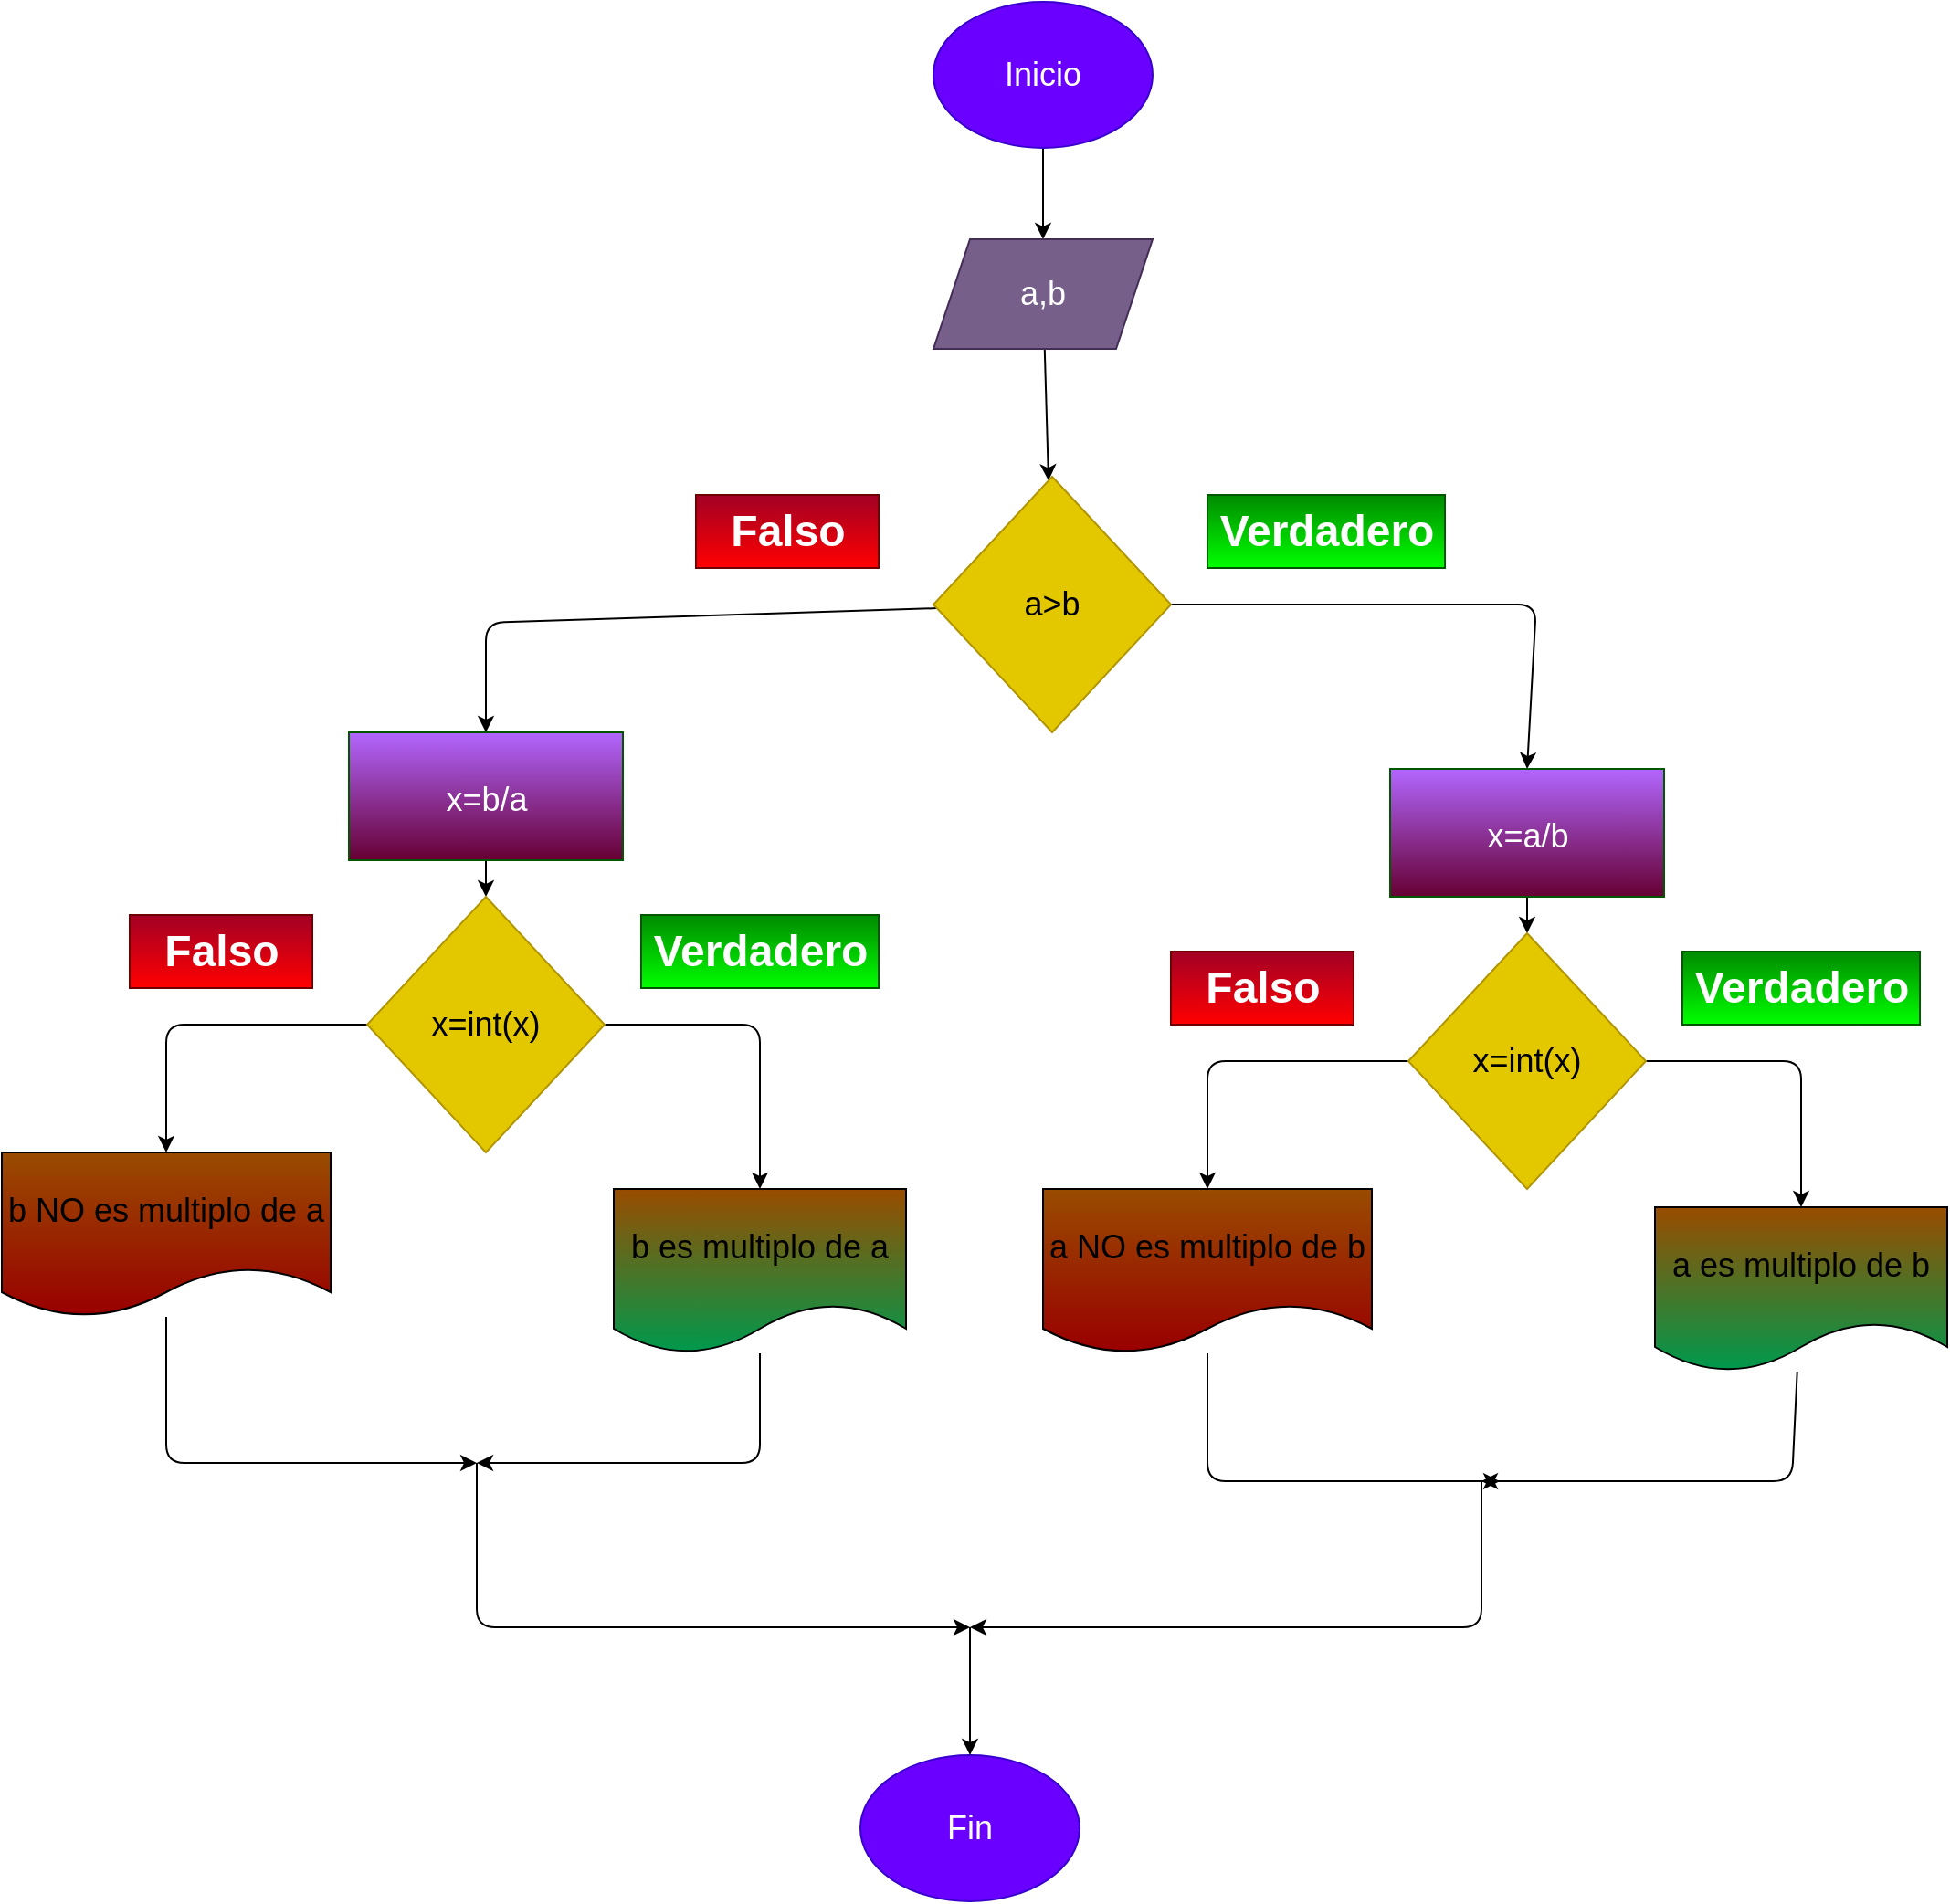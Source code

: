 <mxfile>
    <diagram id="pAi_KdXQo00Ve_mjZ8XZ" name="Página-1">
        <mxGraphModel dx="1593" dy="437" grid="1" gridSize="10" guides="1" tooltips="1" connect="1" arrows="1" fold="1" page="1" pageScale="1" pageWidth="827" pageHeight="1169" math="0" shadow="0">
            <root>
                <mxCell id="0"/>
                <mxCell id="1" parent="0"/>
                <mxCell id="4" value="" style="edgeStyle=none;html=1;fontSize=18;" parent="1" source="2" target="3" edge="1">
                    <mxGeometry relative="1" as="geometry"/>
                </mxCell>
                <mxCell id="2" value="&lt;font style=&quot;font-size: 18px&quot;&gt;Inicio&lt;/font&gt;" style="ellipse;whiteSpace=wrap;html=1;fillColor=#6a00ff;fontColor=#ffffff;strokeColor=#3700CC;" parent="1" vertex="1">
                    <mxGeometry x="250" y="80" width="120" height="80" as="geometry"/>
                </mxCell>
                <mxCell id="6" style="edgeStyle=none;html=1;fontSize=18;" parent="1" source="3" target="5" edge="1">
                    <mxGeometry relative="1" as="geometry"/>
                </mxCell>
                <mxCell id="3" value="&lt;font style=&quot;font-size: 18px&quot;&gt;a,b&lt;/font&gt;" style="shape=parallelogram;perimeter=parallelogramPerimeter;whiteSpace=wrap;html=1;fixedSize=1;fillColor=#76608a;fontColor=#ffffff;strokeColor=#432D57;" parent="1" vertex="1">
                    <mxGeometry x="250" y="210" width="120" height="60" as="geometry"/>
                </mxCell>
                <mxCell id="28" style="edgeStyle=none;html=1;entryX=0.5;entryY=0;entryDx=0;entryDy=0;" edge="1" parent="1" source="5" target="26">
                    <mxGeometry relative="1" as="geometry">
                        <Array as="points">
                            <mxPoint x="580" y="410"/>
                        </Array>
                    </mxGeometry>
                </mxCell>
                <mxCell id="46" style="edgeStyle=none;html=1;fontSize=18;entryX=0.5;entryY=0;entryDx=0;entryDy=0;" edge="1" parent="1" source="5" target="39">
                    <mxGeometry relative="1" as="geometry">
                        <Array as="points">
                            <mxPoint x="5" y="420"/>
                        </Array>
                    </mxGeometry>
                </mxCell>
                <mxCell id="5" value="a&amp;gt;b" style="rhombus;whiteSpace=wrap;html=1;fontSize=18;fillColor=#e3c800;fontColor=#000000;strokeColor=#B09500;" parent="1" vertex="1">
                    <mxGeometry x="250" y="340" width="130" height="140" as="geometry"/>
                </mxCell>
                <mxCell id="49" style="edgeStyle=none;html=1;fontSize=18;" edge="1" parent="1" source="15">
                    <mxGeometry relative="1" as="geometry">
                        <mxPoint x="550" y="890" as="targetPoint"/>
                        <Array as="points">
                            <mxPoint x="720" y="890"/>
                        </Array>
                    </mxGeometry>
                </mxCell>
                <mxCell id="15" value="a es multiplo de b" style="shape=document;whiteSpace=wrap;html=1;boundedLbl=1;fontSize=18;gradientColor=#00994D;fillColor=#994C00;" parent="1" vertex="1">
                    <mxGeometry x="645" y="740" width="160" height="90" as="geometry"/>
                </mxCell>
                <mxCell id="16" value="Falso" style="text;strokeColor=#6F0000;fillColor=#a20025;html=1;fontSize=24;fontStyle=1;verticalAlign=middle;align=center;fontColor=#ffffff;gradientColor=#FF0000;" parent="1" vertex="1">
                    <mxGeometry x="120" y="350" width="100" height="40" as="geometry"/>
                </mxCell>
                <mxCell id="17" value="Verdadero" style="text;strokeColor=#005700;fillColor=#008a00;html=1;fontSize=24;fontStyle=1;verticalAlign=middle;align=center;fontColor=#ffffff;gradientColor=#00FF00;" parent="1" vertex="1">
                    <mxGeometry x="400" y="350" width="130" height="40" as="geometry"/>
                </mxCell>
                <mxCell id="23" value="Fin" style="ellipse;whiteSpace=wrap;html=1;fontSize=18;fillColor=#6a00ff;fontColor=#ffffff;strokeColor=#3700CC;" parent="1" vertex="1">
                    <mxGeometry x="210" y="1040" width="120" height="80" as="geometry"/>
                </mxCell>
                <mxCell id="34" style="edgeStyle=none;html=1;fontSize=18;" edge="1" parent="1" source="26" target="30">
                    <mxGeometry relative="1" as="geometry"/>
                </mxCell>
                <mxCell id="26" value="&lt;span style=&quot;font-size: 18px ; font-weight: 400&quot;&gt;x=a/b&lt;/span&gt;" style="text;strokeColor=#005700;fillColor=#B266FF;html=1;fontSize=24;fontStyle=1;verticalAlign=middle;align=center;fontColor=#ffffff;gradientColor=#660033;" vertex="1" parent="1">
                    <mxGeometry x="500" y="500" width="150" height="70" as="geometry"/>
                </mxCell>
                <mxCell id="29" style="edgeStyle=none;html=1;" edge="1" parent="1" source="30" target="15">
                    <mxGeometry relative="1" as="geometry">
                        <Array as="points">
                            <mxPoint x="725" y="660"/>
                        </Array>
                        <mxPoint x="725" y="750" as="targetPoint"/>
                    </mxGeometry>
                </mxCell>
                <mxCell id="36" style="edgeStyle=none;html=1;entryX=0.5;entryY=0;entryDx=0;entryDy=0;fontSize=18;" edge="1" parent="1" source="30" target="35">
                    <mxGeometry relative="1" as="geometry">
                        <Array as="points">
                            <mxPoint x="400" y="660"/>
                        </Array>
                    </mxGeometry>
                </mxCell>
                <mxCell id="30" value="x=int(x)" style="rhombus;whiteSpace=wrap;html=1;fontSize=18;fillColor=#e3c800;fontColor=#000000;strokeColor=#B09500;" vertex="1" parent="1">
                    <mxGeometry x="510" y="590" width="130" height="140" as="geometry"/>
                </mxCell>
                <mxCell id="31" value="Falso" style="text;strokeColor=#6F0000;fillColor=#a20025;html=1;fontSize=24;fontStyle=1;verticalAlign=middle;align=center;fontColor=#ffffff;gradientColor=#FF0000;" vertex="1" parent="1">
                    <mxGeometry x="380" y="600" width="100" height="40" as="geometry"/>
                </mxCell>
                <mxCell id="32" value="Verdadero" style="text;strokeColor=#005700;fillColor=#008a00;html=1;fontSize=24;fontStyle=1;verticalAlign=middle;align=center;fontColor=#ffffff;gradientColor=#00FF00;" vertex="1" parent="1">
                    <mxGeometry x="660" y="600" width="130" height="40" as="geometry"/>
                </mxCell>
                <mxCell id="50" style="edgeStyle=none;html=1;fontSize=18;" edge="1" parent="1" source="35">
                    <mxGeometry relative="1" as="geometry">
                        <mxPoint x="560" y="890" as="targetPoint"/>
                        <Array as="points">
                            <mxPoint x="400" y="890"/>
                        </Array>
                    </mxGeometry>
                </mxCell>
                <mxCell id="35" value="a NO es multiplo de b" style="shape=document;whiteSpace=wrap;html=1;boundedLbl=1;fontSize=18;gradientColor=#990000;fillColor=#994C00;" vertex="1" parent="1">
                    <mxGeometry x="310" y="730" width="180" height="90" as="geometry"/>
                </mxCell>
                <mxCell id="47" style="edgeStyle=none;html=1;fontSize=18;" edge="1" parent="1" source="37">
                    <mxGeometry relative="1" as="geometry">
                        <mxPoint y="880" as="targetPoint"/>
                        <Array as="points">
                            <mxPoint x="155" y="880"/>
                        </Array>
                    </mxGeometry>
                </mxCell>
                <mxCell id="37" value="b es multiplo de a" style="shape=document;whiteSpace=wrap;html=1;boundedLbl=1;fontSize=18;gradientColor=#00994D;fillColor=#994C00;" vertex="1" parent="1">
                    <mxGeometry x="75" y="730" width="160" height="90" as="geometry"/>
                </mxCell>
                <mxCell id="38" style="edgeStyle=none;html=1;fontSize=18;" edge="1" parent="1" source="39" target="42">
                    <mxGeometry relative="1" as="geometry"/>
                </mxCell>
                <mxCell id="39" value="&lt;span style=&quot;font-size: 18px ; font-weight: 400&quot;&gt;x=b/a&lt;/span&gt;" style="text;strokeColor=#005700;fillColor=#B266FF;html=1;fontSize=24;fontStyle=1;verticalAlign=middle;align=center;fontColor=#ffffff;gradientColor=#660033;" vertex="1" parent="1">
                    <mxGeometry x="-70" y="480" width="150" height="70" as="geometry"/>
                </mxCell>
                <mxCell id="40" style="edgeStyle=none;html=1;" edge="1" parent="1" source="42" target="37">
                    <mxGeometry relative="1" as="geometry">
                        <Array as="points">
                            <mxPoint x="155" y="640"/>
                        </Array>
                        <mxPoint x="155" y="730" as="targetPoint"/>
                    </mxGeometry>
                </mxCell>
                <mxCell id="41" style="edgeStyle=none;html=1;entryX=0.5;entryY=0;entryDx=0;entryDy=0;fontSize=18;" edge="1" parent="1" source="42" target="45">
                    <mxGeometry relative="1" as="geometry">
                        <Array as="points">
                            <mxPoint x="-170" y="640"/>
                        </Array>
                    </mxGeometry>
                </mxCell>
                <mxCell id="42" value="x=int(x)" style="rhombus;whiteSpace=wrap;html=1;fontSize=18;fillColor=#e3c800;fontColor=#000000;strokeColor=#B09500;" vertex="1" parent="1">
                    <mxGeometry x="-60" y="570" width="130" height="140" as="geometry"/>
                </mxCell>
                <mxCell id="43" value="Falso" style="text;strokeColor=#6F0000;fillColor=#a20025;html=1;fontSize=24;fontStyle=1;verticalAlign=middle;align=center;fontColor=#ffffff;gradientColor=#FF0000;" vertex="1" parent="1">
                    <mxGeometry x="-190" y="580" width="100" height="40" as="geometry"/>
                </mxCell>
                <mxCell id="44" value="Verdadero" style="text;strokeColor=#005700;fillColor=#008a00;html=1;fontSize=24;fontStyle=1;verticalAlign=middle;align=center;fontColor=#ffffff;gradientColor=#00FF00;" vertex="1" parent="1">
                    <mxGeometry x="90" y="580" width="130" height="40" as="geometry"/>
                </mxCell>
                <mxCell id="48" style="edgeStyle=none;html=1;fontSize=18;" edge="1" parent="1" source="45">
                    <mxGeometry relative="1" as="geometry">
                        <mxPoint y="880" as="targetPoint"/>
                        <Array as="points">
                            <mxPoint x="-170" y="880"/>
                        </Array>
                    </mxGeometry>
                </mxCell>
                <mxCell id="45" value="b NO es multiplo de a" style="shape=document;whiteSpace=wrap;html=1;boundedLbl=1;fontSize=18;gradientColor=#990000;fillColor=#994C00;" vertex="1" parent="1">
                    <mxGeometry x="-260" y="710" width="180" height="90" as="geometry"/>
                </mxCell>
                <mxCell id="51" value="" style="endArrow=classic;html=1;fontSize=18;" edge="1" parent="1">
                    <mxGeometry width="50" height="50" relative="1" as="geometry">
                        <mxPoint y="880" as="sourcePoint"/>
                        <mxPoint x="270" y="970" as="targetPoint"/>
                        <Array as="points">
                            <mxPoint y="970"/>
                        </Array>
                    </mxGeometry>
                </mxCell>
                <mxCell id="52" value="" style="endArrow=classic;html=1;fontSize=18;" edge="1" parent="1">
                    <mxGeometry width="50" height="50" relative="1" as="geometry">
                        <mxPoint x="550" y="890" as="sourcePoint"/>
                        <mxPoint x="270" y="970" as="targetPoint"/>
                        <Array as="points">
                            <mxPoint x="550" y="970"/>
                        </Array>
                    </mxGeometry>
                </mxCell>
                <mxCell id="53" value="" style="endArrow=classic;html=1;fontSize=18;" edge="1" parent="1" target="23">
                    <mxGeometry width="50" height="50" relative="1" as="geometry">
                        <mxPoint x="270" y="970" as="sourcePoint"/>
                        <mxPoint x="490" y="890" as="targetPoint"/>
                    </mxGeometry>
                </mxCell>
            </root>
        </mxGraphModel>
    </diagram>
</mxfile>